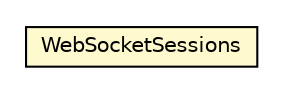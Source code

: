#!/usr/local/bin/dot
#
# Class diagram 
# Generated by UMLGraph version R5_6-24-gf6e263 (http://www.umlgraph.org/)
#

digraph G {
	edge [fontname="Helvetica",fontsize=10,labelfontname="Helvetica",labelfontsize=10];
	node [fontname="Helvetica",fontsize=10,shape=plaintext];
	nodesep=0.25;
	ranksep=0.5;
	// net.trajano.app.WebSocketSessions
	c927 [label=<<table title="net.trajano.app.WebSocketSessions" border="0" cellborder="1" cellspacing="0" cellpadding="2" port="p" bgcolor="lemonChiffon" href="./WebSocketSessions.html">
		<tr><td><table border="0" cellspacing="0" cellpadding="1">
<tr><td align="center" balign="center"> WebSocketSessions </td></tr>
		</table></td></tr>
		</table>>, URL="./WebSocketSessions.html", fontname="Helvetica", fontcolor="black", fontsize=10.0];
}

